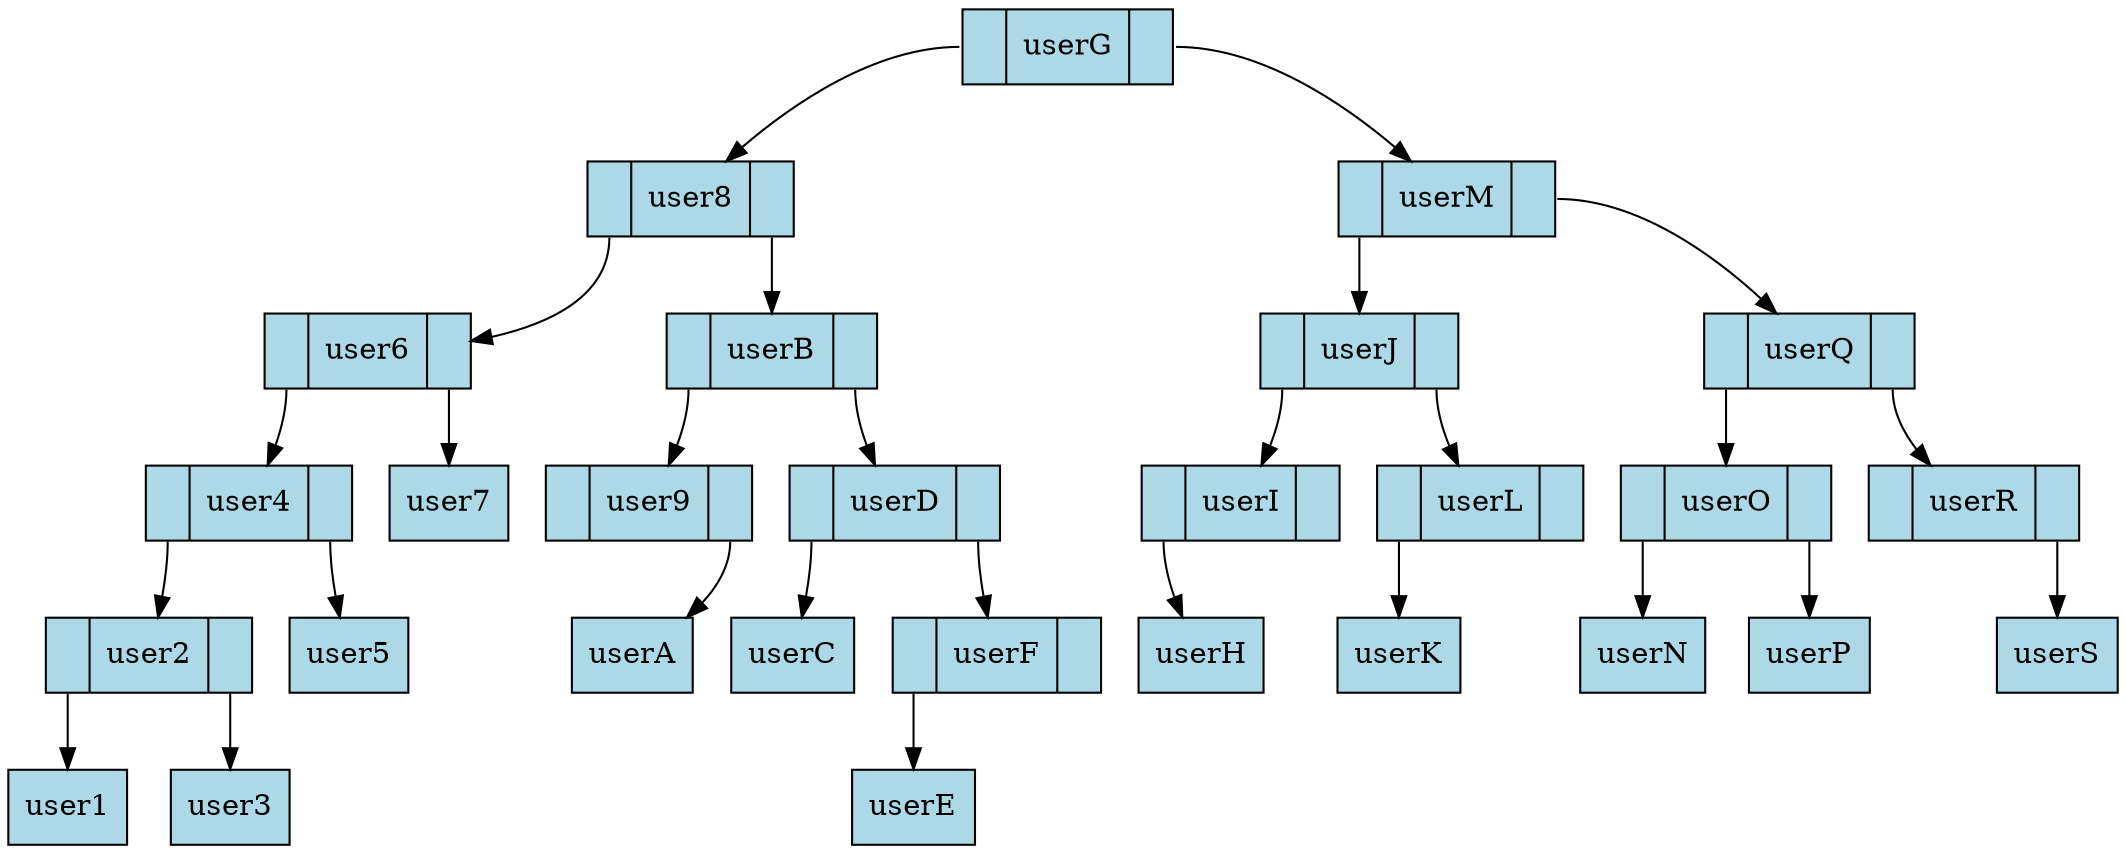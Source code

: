 digraph arbol {
rankdir=TB
node [shape = record]
nodouserG [ label ="<C0>|userG|<C1>", fillcolor="lightblue", style="filled"];
nodouser8 [ label ="<C0>|user8|<C1>", fillcolor="lightblue", style="filled"];
nodouser6 [ label ="<C0>|user6|<C1>", fillcolor="lightblue", style="filled"];
nodouser4 [ label ="<C0>|user4|<C1>", fillcolor="lightblue", style="filled"];
nodouser2 [ label ="<C0>|user2|<C1>", fillcolor="lightblue", style="filled"];
nodouser1 [ label ="user1", fillcolor="lightblue", style="filled"];
nodouser2:C0->nodouser1
nodouser3 [ label ="user3", fillcolor="lightblue", style="filled"];
nodouser2:C1->nodouser3
nodouser4:C0->nodouser2
nodouser5 [ label ="user5", fillcolor="lightblue", style="filled"];
nodouser4:C1->nodouser5
nodouser6:C0->nodouser4
nodouser7 [ label ="user7", fillcolor="lightblue", style="filled"];
nodouser6:C1->nodouser7
nodouser8:C0->nodouser6
nodouserB [ label ="<C0>|userB|<C1>", fillcolor="lightblue", style="filled"];
nodouser9 [ label ="<C0>|user9|<C1>", fillcolor="lightblue", style="filled"];
nodouserA [ label ="userA", fillcolor="lightblue", style="filled"];
nodouser9:C1->nodouserA
nodouserB:C0->nodouser9
nodouserD [ label ="<C0>|userD|<C1>", fillcolor="lightblue", style="filled"];
nodouserC [ label ="userC", fillcolor="lightblue", style="filled"];
nodouserD:C0->nodouserC
nodouserF [ label ="<C0>|userF|<C1>", fillcolor="lightblue", style="filled"];
nodouserE [ label ="userE", fillcolor="lightblue", style="filled"];
nodouserF:C0->nodouserE
nodouserD:C1->nodouserF
nodouserB:C1->nodouserD
nodouser8:C1->nodouserB
nodouserG:C0->nodouser8
nodouserM [ label ="<C0>|userM|<C1>", fillcolor="lightblue", style="filled"];
nodouserJ [ label ="<C0>|userJ|<C1>", fillcolor="lightblue", style="filled"];
nodouserI [ label ="<C0>|userI|<C1>", fillcolor="lightblue", style="filled"];
nodouserH [ label ="userH", fillcolor="lightblue", style="filled"];
nodouserI:C0->nodouserH
nodouserJ:C0->nodouserI
nodouserL [ label ="<C0>|userL|<C1>", fillcolor="lightblue", style="filled"];
nodouserK [ label ="userK", fillcolor="lightblue", style="filled"];
nodouserL:C0->nodouserK
nodouserJ:C1->nodouserL
nodouserM:C0->nodouserJ
nodouserQ [ label ="<C0>|userQ|<C1>", fillcolor="lightblue", style="filled"];
nodouserO [ label ="<C0>|userO|<C1>", fillcolor="lightblue", style="filled"];
nodouserN [ label ="userN", fillcolor="lightblue", style="filled"];
nodouserO:C0->nodouserN
nodouserP [ label ="userP", fillcolor="lightblue", style="filled"];
nodouserO:C1->nodouserP
nodouserQ:C0->nodouserO
nodouserR [ label ="<C0>|userR|<C1>", fillcolor="lightblue", style="filled"];
nodouserS [ label ="userS", fillcolor="lightblue", style="filled"];
nodouserR:C1->nodouserS
nodouserQ:C1->nodouserR
nodouserM:C1->nodouserQ
nodouserG:C1->nodouserM
}
